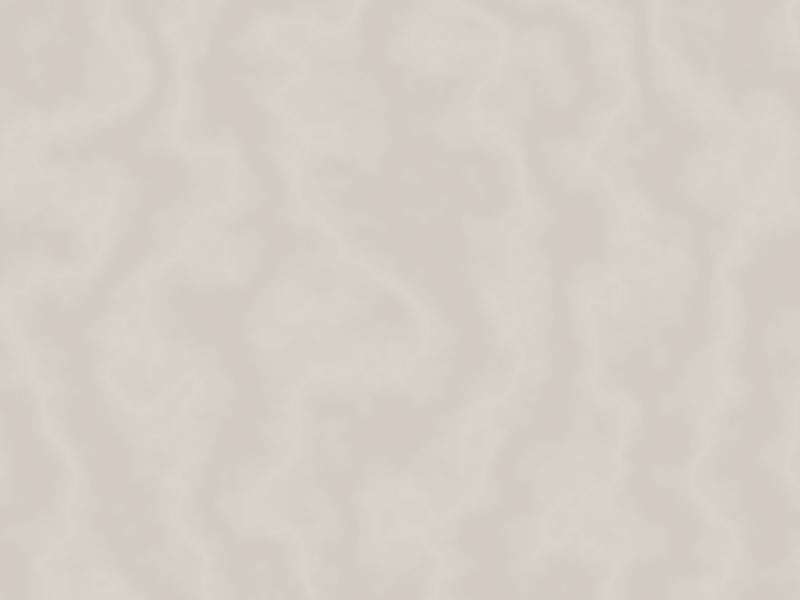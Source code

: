 #include "colors.inc"
#include "textures.inc" 


//declare camera
camera {
    angle 90 //set the FOV   
    location  <0 , 3 ,0>      //camera location
    look_at   <0.0 , 0.0 , 0.0>                    //where the camera looks
}  


//the light
light_source {
    <1,25,1>, color rgb<1,1,1>    //light position and colour of light
}    


//create floor	
plane { 
	<0, 1, 0>, 0          //plane defined at y=0
	texture {White_Marble}          
	pigment {
	    color_map {
	        [0.2 1.0 color rgb<0.65,0.6,0.55> color rgb<0.70,0.65,0.6>]
	    }
	}  
	
	finish {
	    specular 0.1
	    
	}   
	
	normal {
	    bozo 5.0
	}
}